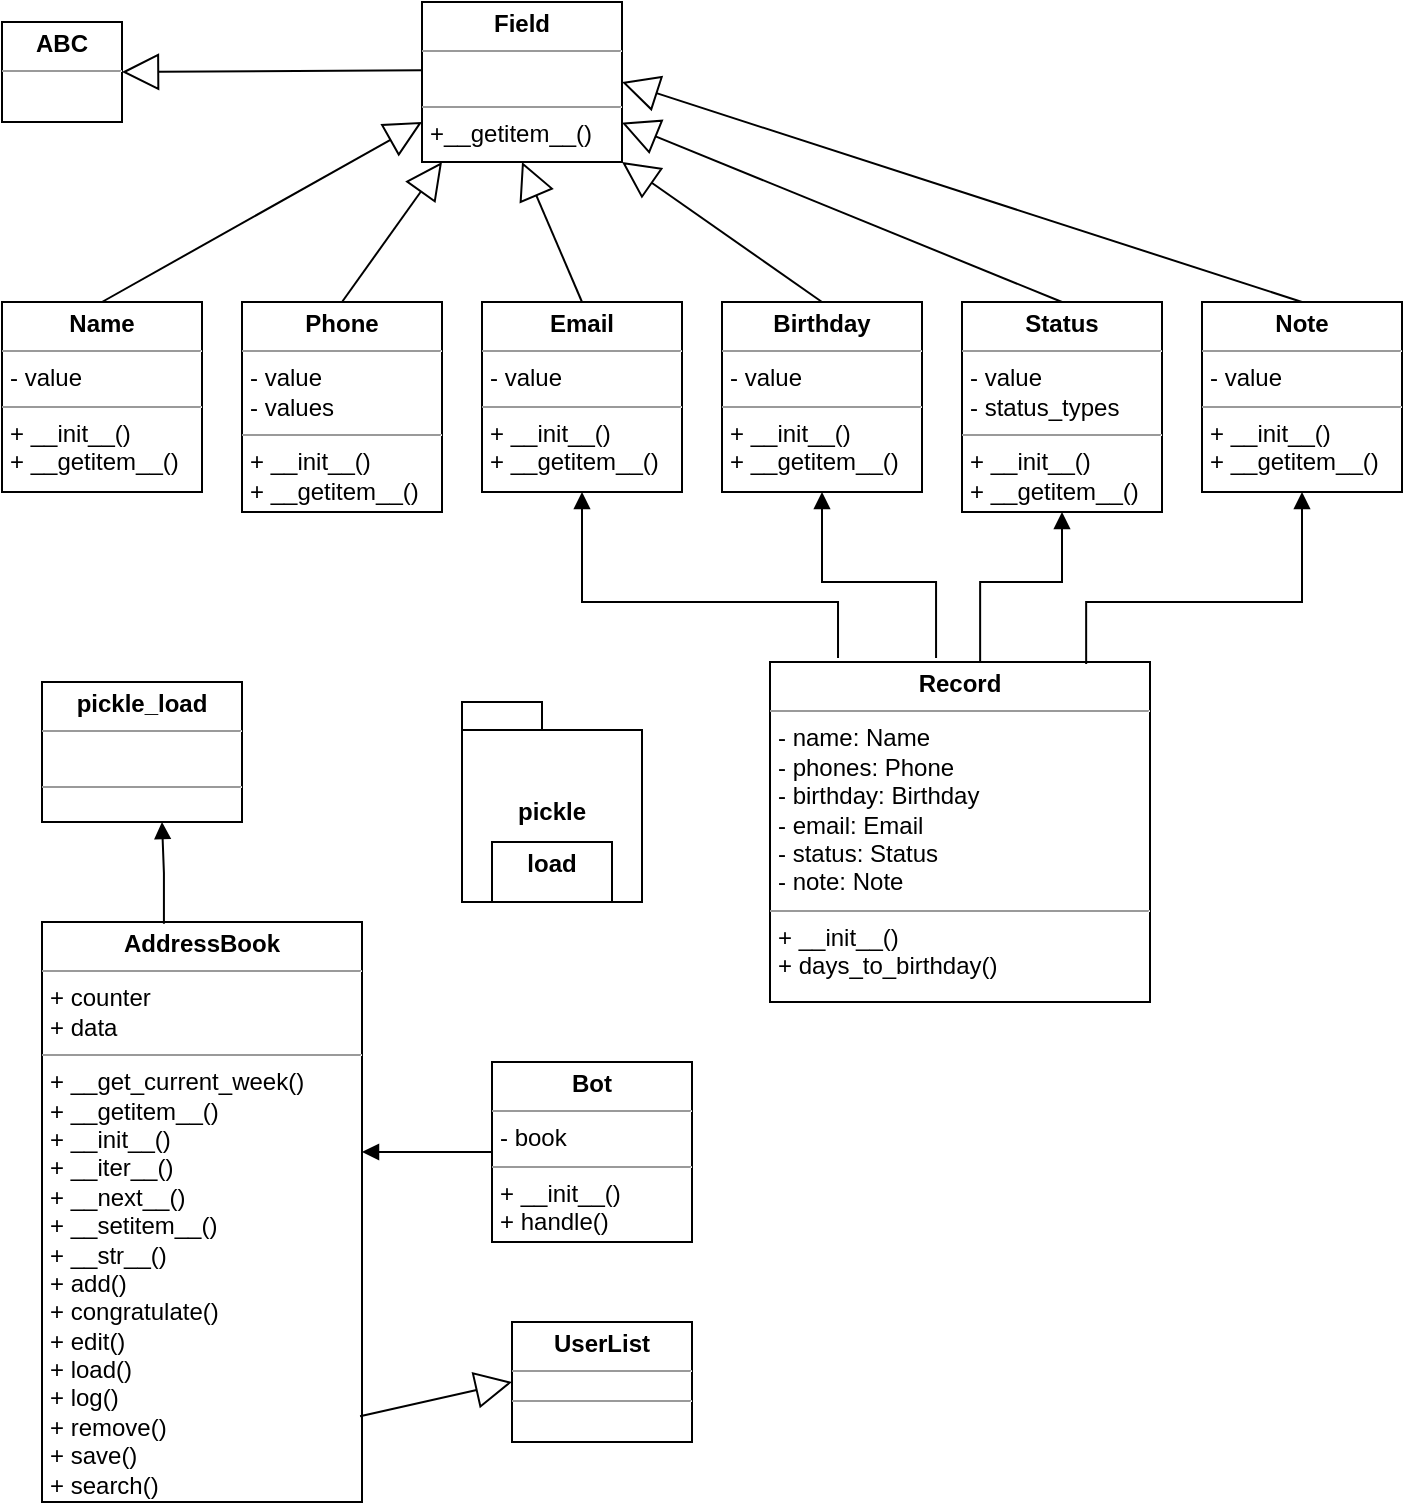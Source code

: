 <mxfile version="21.1.4" type="google">
  <diagram id="C5RBs43oDa-KdzZeNtuy" name="Page-1">
    <mxGraphModel grid="1" page="1" gridSize="10" guides="1" tooltips="1" connect="1" arrows="1" fold="1" pageScale="1" pageWidth="827" pageHeight="1169" math="0" shadow="0">
      <root>
        <mxCell id="WIyWlLk6GJQsqaUBKTNV-0" />
        <mxCell id="WIyWlLk6GJQsqaUBKTNV-1" parent="WIyWlLk6GJQsqaUBKTNV-0" />
        <mxCell id="dQi-2UvcPIRqyDe2g_Wd-18" value="&lt;p style=&quot;margin:0px;margin-top:4px;text-align:center;&quot;&gt;&lt;b&gt;Name&lt;/b&gt;&lt;/p&gt;&lt;hr size=&quot;1&quot;&gt;&lt;p style=&quot;margin:0px;margin-left:4px;&quot;&gt;- value&lt;br&gt;&lt;/p&gt;&lt;hr size=&quot;1&quot;&gt;&lt;p style=&quot;margin:0px;margin-left:4px;&quot;&gt;+ __init__()&lt;br&gt;&lt;/p&gt;&lt;p style=&quot;margin:0px;margin-left:4px;&quot;&gt;+ __getitem__()&lt;br&gt;&lt;/p&gt;" style="verticalAlign=top;align=left;overflow=fill;fontSize=12;fontFamily=Helvetica;html=1;whiteSpace=wrap;" vertex="1" parent="WIyWlLk6GJQsqaUBKTNV-1">
          <mxGeometry x="30" y="160" width="100" height="95" as="geometry" />
        </mxCell>
        <mxCell id="dQi-2UvcPIRqyDe2g_Wd-19" value="&lt;p style=&quot;margin:0px;margin-top:4px;text-align:center;&quot;&gt;&lt;b&gt;&lt;font style=&quot;font-size: 12px;&quot;&gt;Record&lt;/font&gt;&lt;/b&gt;&lt;/p&gt;&lt;hr style=&quot;&quot; size=&quot;1&quot;&gt;&lt;p style=&quot;margin: 0px 0px 0px 4px;&quot;&gt;&lt;font style=&quot;font-size: 12px;&quot;&gt;- name: Name&lt;span style=&quot;background-color: rgb(255, 255, 255);&quot;&gt;&lt;br&gt;&lt;/span&gt;&lt;span style=&quot;background-color: rgb(255, 255, 255);&quot;&gt;- phones: Phone&lt;/span&gt;&lt;/font&gt;&lt;/p&gt;&lt;p style=&quot;margin: 0px 0px 0px 4px;&quot;&gt;&lt;font style=&quot;font-size: 12px;&quot;&gt;&lt;font style=&quot;font-size: 12px;&quot;&gt;&lt;span style=&quot;background-color: rgb(255, 255, 255);&quot;&gt;- birthday: Birthday&lt;/span&gt;&lt;span style=&quot;background-color: rgb(255, 255, 255);&quot;&gt;&lt;br&gt;&lt;/span&gt;&lt;span style=&quot;background-color: rgb(255, 255, 255);&quot;&gt;- email: Email&lt;/span&gt;&lt;span style=&quot;background-color: rgb(255, 255, 255);&quot;&gt;&lt;br&gt;&lt;/span&gt;&lt;span style=&quot;background-color: rgb(255, 255, 255);&quot;&gt;- status: Status&lt;/span&gt;&lt;span style=&quot;background-color: rgb(255, 255, 255);&quot;&gt;&lt;br&gt;&lt;/span&gt;&lt;span style=&quot;background-color: rgb(255, 255, 255);&quot;&gt;- note: Note &lt;/span&gt;&lt;/font&gt;&lt;br&gt;&lt;/font&gt;&lt;/p&gt;&lt;hr style=&quot;&quot; size=&quot;1&quot;&gt;&lt;p style=&quot;margin: 0px 0px 0px 4px;&quot;&gt;&lt;font style=&quot;font-size: 12px;&quot;&gt;+ __init__()&lt;/font&gt;&lt;/p&gt;&lt;p style=&quot;margin: 0px 0px 0px 4px;&quot;&gt;&lt;font style=&quot;font-size: 12px;&quot;&gt;&lt;span style=&quot;background-color: rgb(255, 255, 255);&quot;&gt;+ days_to_birthday()&lt;/span&gt;&lt;/font&gt;&lt;br&gt;&lt;/p&gt;" style="verticalAlign=top;align=left;overflow=fill;fontSize=12;fontFamily=Helvetica;html=1;whiteSpace=wrap;" vertex="1" parent="WIyWlLk6GJQsqaUBKTNV-1">
          <mxGeometry x="414" y="340" width="190" height="170" as="geometry" />
        </mxCell>
        <mxCell id="8eXo9KPpjY62QJmjkp0R-2" value="&lt;p style=&quot;margin:0px;margin-top:4px;text-align:center;&quot;&gt;&lt;b&gt;Phone&lt;/b&gt;&lt;/p&gt;&lt;hr size=&quot;1&quot;&gt;&lt;p style=&quot;margin:0px;margin-left:4px;&quot;&gt;- value&lt;br&gt;&lt;/p&gt;&lt;p style=&quot;margin:0px;margin-left:4px;&quot;&gt;- values&lt;/p&gt;&lt;hr size=&quot;1&quot;&gt;&lt;p style=&quot;margin:0px;margin-left:4px;&quot;&gt;+ __init__()&lt;br&gt;&lt;/p&gt;&lt;p style=&quot;margin:0px;margin-left:4px;&quot;&gt;+ __getitem__()&lt;br&gt;&lt;/p&gt;" style="verticalAlign=top;align=left;overflow=fill;fontSize=12;fontFamily=Helvetica;html=1;whiteSpace=wrap;" vertex="1" parent="WIyWlLk6GJQsqaUBKTNV-1">
          <mxGeometry x="150" y="160" width="100" height="105" as="geometry" />
        </mxCell>
        <mxCell id="8eXo9KPpjY62QJmjkp0R-3" value="&lt;p style=&quot;margin:0px;margin-top:4px;text-align:center;&quot;&gt;&lt;b&gt;Email&lt;/b&gt;&lt;/p&gt;&lt;hr size=&quot;1&quot;&gt;&lt;p style=&quot;margin:0px;margin-left:4px;&quot;&gt;- value&lt;br&gt;&lt;/p&gt;&lt;hr size=&quot;1&quot;&gt;&lt;p style=&quot;margin:0px;margin-left:4px;&quot;&gt;+ __init__()&lt;br&gt;&lt;/p&gt;&lt;p style=&quot;margin:0px;margin-left:4px;&quot;&gt;+ __getitem__()&lt;br&gt;&lt;/p&gt;" style="verticalAlign=top;align=left;overflow=fill;fontSize=12;fontFamily=Helvetica;html=1;whiteSpace=wrap;" vertex="1" parent="WIyWlLk6GJQsqaUBKTNV-1">
          <mxGeometry x="270" y="160" width="100" height="95" as="geometry" />
        </mxCell>
        <mxCell id="8eXo9KPpjY62QJmjkp0R-4" value="&lt;p style=&quot;margin:0px;margin-top:4px;text-align:center;&quot;&gt;&lt;b&gt;Birthday&lt;/b&gt;&lt;/p&gt;&lt;hr size=&quot;1&quot;&gt;&lt;p style=&quot;margin:0px;margin-left:4px;&quot;&gt;- value&lt;br&gt;&lt;/p&gt;&lt;hr size=&quot;1&quot;&gt;&lt;p style=&quot;margin:0px;margin-left:4px;&quot;&gt;+ __init__()&lt;br&gt;&lt;/p&gt;&lt;p style=&quot;margin:0px;margin-left:4px;&quot;&gt;+ __getitem__()&lt;br&gt;&lt;/p&gt;" style="verticalAlign=top;align=left;overflow=fill;fontSize=12;fontFamily=Helvetica;html=1;whiteSpace=wrap;" vertex="1" parent="WIyWlLk6GJQsqaUBKTNV-1">
          <mxGeometry x="390" y="160" width="100" height="95" as="geometry" />
        </mxCell>
        <mxCell id="8eXo9KPpjY62QJmjkp0R-5" value="&lt;p style=&quot;margin:0px;margin-top:4px;text-align:center;&quot;&gt;&lt;b&gt;Status&lt;/b&gt;&lt;/p&gt;&lt;hr size=&quot;1&quot;&gt;&lt;p style=&quot;margin:0px;margin-left:4px;&quot;&gt;- value&lt;br&gt;&lt;/p&gt;&lt;p style=&quot;margin:0px;margin-left:4px;&quot;&gt;- status_types&lt;/p&gt;&lt;hr size=&quot;1&quot;&gt;&lt;p style=&quot;margin:0px;margin-left:4px;&quot;&gt;+ __init__()&lt;br&gt;&lt;/p&gt;&lt;p style=&quot;margin:0px;margin-left:4px;&quot;&gt;+ __getitem__()&lt;br&gt;&lt;/p&gt;" style="verticalAlign=top;align=left;overflow=fill;fontSize=12;fontFamily=Helvetica;html=1;whiteSpace=wrap;" vertex="1" parent="WIyWlLk6GJQsqaUBKTNV-1">
          <mxGeometry x="510" y="160" width="100" height="105" as="geometry" />
        </mxCell>
        <mxCell id="8eXo9KPpjY62QJmjkp0R-6" value="&lt;p style=&quot;margin:0px;margin-top:4px;text-align:center;&quot;&gt;&lt;b&gt;Note&lt;/b&gt;&lt;/p&gt;&lt;hr size=&quot;1&quot;&gt;&lt;p style=&quot;margin:0px;margin-left:4px;&quot;&gt;- value&lt;br&gt;&lt;/p&gt;&lt;hr size=&quot;1&quot;&gt;&lt;p style=&quot;margin:0px;margin-left:4px;&quot;&gt;+ __init__()&lt;br&gt;&lt;/p&gt;&lt;p style=&quot;margin:0px;margin-left:4px;&quot;&gt;+ __getitem__()&lt;br&gt;&lt;/p&gt;" style="verticalAlign=top;align=left;overflow=fill;fontSize=12;fontFamily=Helvetica;html=1;whiteSpace=wrap;" vertex="1" parent="WIyWlLk6GJQsqaUBKTNV-1">
          <mxGeometry x="630" y="160" width="100" height="95" as="geometry" />
        </mxCell>
        <mxCell id="8eXo9KPpjY62QJmjkp0R-8" value="" style="html=1;verticalAlign=bottom;endArrow=block;edgeStyle=elbowEdgeStyle;elbow=vertical;curved=0;rounded=0;entryX=0.5;entryY=1;entryDx=0;entryDy=0;exitX=0.437;exitY=-0.012;exitDx=0;exitDy=0;exitPerimeter=0;" edge="1" parent="WIyWlLk6GJQsqaUBKTNV-1" source="dQi-2UvcPIRqyDe2g_Wd-19" target="8eXo9KPpjY62QJmjkp0R-4">
          <mxGeometry x="0.143" y="-10" width="80" relative="1" as="geometry">
            <mxPoint x="460" y="340" as="sourcePoint" />
            <mxPoint x="345" y="265" as="targetPoint" />
            <Array as="points">
              <mxPoint x="430" y="300" />
            </Array>
            <mxPoint x="10" y="10" as="offset" />
          </mxGeometry>
        </mxCell>
        <mxCell id="8eXo9KPpjY62QJmjkp0R-10" value="" style="endArrow=block;endSize=16;endFill=0;html=1;rounded=0;exitX=0.5;exitY=0;exitDx=0;exitDy=0;entryX=0;entryY=0.75;entryDx=0;entryDy=0;" edge="1" parent="WIyWlLk6GJQsqaUBKTNV-1" source="dQi-2UvcPIRqyDe2g_Wd-18" target="8eXo9KPpjY62QJmjkp0R-14">
          <mxGeometry width="160" relative="1" as="geometry">
            <mxPoint x="330" y="190" as="sourcePoint" />
            <mxPoint x="180" y="110" as="targetPoint" />
          </mxGeometry>
        </mxCell>
        <mxCell id="8eXo9KPpjY62QJmjkp0R-11" value="" style="html=1;verticalAlign=bottom;endArrow=block;edgeStyle=elbowEdgeStyle;elbow=vertical;curved=0;rounded=0;exitX=0.179;exitY=-0.012;exitDx=0;exitDy=0;exitPerimeter=0;entryX=0.5;entryY=1;entryDx=0;entryDy=0;" edge="1" parent="WIyWlLk6GJQsqaUBKTNV-1" source="dQi-2UvcPIRqyDe2g_Wd-19" target="8eXo9KPpjY62QJmjkp0R-3">
          <mxGeometry width="80" relative="1" as="geometry">
            <mxPoint x="470" y="360" as="sourcePoint" />
            <mxPoint x="355" y="275" as="targetPoint" />
            <Array as="points">
              <mxPoint x="427" y="310" />
            </Array>
          </mxGeometry>
        </mxCell>
        <mxCell id="8eXo9KPpjY62QJmjkp0R-12" value="" style="html=1;verticalAlign=bottom;endArrow=block;edgeStyle=elbowEdgeStyle;elbow=vertical;curved=0;rounded=0;entryX=0.5;entryY=1;entryDx=0;entryDy=0;exitX=0.832;exitY=0.006;exitDx=0;exitDy=0;exitPerimeter=0;" edge="1" parent="WIyWlLk6GJQsqaUBKTNV-1" source="dQi-2UvcPIRqyDe2g_Wd-19" target="8eXo9KPpjY62QJmjkp0R-6">
          <mxGeometry x="0.143" y="-10" width="80" relative="1" as="geometry">
            <mxPoint x="507" y="348" as="sourcePoint" />
            <mxPoint x="450" y="265" as="targetPoint" />
            <Array as="points">
              <mxPoint x="440" y="310" />
            </Array>
            <mxPoint x="10" y="10" as="offset" />
          </mxGeometry>
        </mxCell>
        <mxCell id="8eXo9KPpjY62QJmjkp0R-13" value="" style="html=1;verticalAlign=bottom;endArrow=block;edgeStyle=elbowEdgeStyle;elbow=vertical;curved=0;rounded=0;exitX=0.553;exitY=0;exitDx=0;exitDy=0;exitPerimeter=0;entryX=0.5;entryY=1;entryDx=0;entryDy=0;" edge="1" parent="WIyWlLk6GJQsqaUBKTNV-1" source="dQi-2UvcPIRqyDe2g_Wd-19" target="8eXo9KPpjY62QJmjkp0R-5">
          <mxGeometry x="0.143" y="-10" width="80" relative="1" as="geometry">
            <mxPoint x="582" y="351" as="sourcePoint" />
            <mxPoint x="560" y="270" as="targetPoint" />
            <Array as="points">
              <mxPoint x="540" y="300" />
            </Array>
            <mxPoint x="10" y="10" as="offset" />
          </mxGeometry>
        </mxCell>
        <mxCell id="8eXo9KPpjY62QJmjkp0R-14" value="&lt;p style=&quot;margin:0px;margin-top:4px;text-align:center;&quot;&gt;&lt;b&gt;Field&lt;/b&gt;&lt;/p&gt;&lt;hr size=&quot;1&quot;&gt;&lt;p style=&quot;margin:0px;margin-left:4px;&quot;&gt;&lt;br&gt;&lt;/p&gt;&lt;hr size=&quot;1&quot;&gt;&lt;p style=&quot;margin:0px;margin-left:4px;&quot;&gt;+__g&lt;span style=&quot;background-color: initial;&quot;&gt;etitem__()&lt;/span&gt;&lt;/p&gt;" style="verticalAlign=top;align=left;overflow=fill;fontSize=12;fontFamily=Helvetica;html=1;whiteSpace=wrap;" vertex="1" parent="WIyWlLk6GJQsqaUBKTNV-1">
          <mxGeometry x="240" y="10" width="100" height="80" as="geometry" />
        </mxCell>
        <mxCell id="8eXo9KPpjY62QJmjkp0R-17" value="" style="endArrow=block;endSize=16;endFill=0;html=1;rounded=0;exitX=0.5;exitY=0;exitDx=0;exitDy=0;" edge="1" parent="WIyWlLk6GJQsqaUBKTNV-1" source="8eXo9KPpjY62QJmjkp0R-2">
          <mxGeometry width="160" relative="1" as="geometry">
            <mxPoint x="90" y="170" as="sourcePoint" />
            <mxPoint x="250" y="90" as="targetPoint" />
          </mxGeometry>
        </mxCell>
        <mxCell id="8eXo9KPpjY62QJmjkp0R-18" value="" style="endArrow=block;endSize=16;endFill=0;html=1;rounded=0;exitX=0.5;exitY=0;exitDx=0;exitDy=0;entryX=1;entryY=0.5;entryDx=0;entryDy=0;" edge="1" parent="WIyWlLk6GJQsqaUBKTNV-1" source="8eXo9KPpjY62QJmjkp0R-6" target="8eXo9KPpjY62QJmjkp0R-14">
          <mxGeometry width="160" relative="1" as="geometry">
            <mxPoint x="210" y="170" as="sourcePoint" />
            <mxPoint x="260" y="100" as="targetPoint" />
          </mxGeometry>
        </mxCell>
        <mxCell id="8eXo9KPpjY62QJmjkp0R-19" value="" style="endArrow=block;endSize=16;endFill=0;html=1;rounded=0;exitX=0.5;exitY=0;exitDx=0;exitDy=0;" edge="1" parent="WIyWlLk6GJQsqaUBKTNV-1" source="8eXo9KPpjY62QJmjkp0R-5" target="8eXo9KPpjY62QJmjkp0R-14">
          <mxGeometry width="160" relative="1" as="geometry">
            <mxPoint x="690" y="170" as="sourcePoint" />
            <mxPoint x="350" y="80" as="targetPoint" />
          </mxGeometry>
        </mxCell>
        <mxCell id="8eXo9KPpjY62QJmjkp0R-20" value="" style="endArrow=block;endSize=16;endFill=0;html=1;rounded=0;exitX=0.5;exitY=0;exitDx=0;exitDy=0;" edge="1" parent="WIyWlLk6GJQsqaUBKTNV-1" source="8eXo9KPpjY62QJmjkp0R-4">
          <mxGeometry width="160" relative="1" as="geometry">
            <mxPoint x="570" y="170" as="sourcePoint" />
            <mxPoint x="340" y="90" as="targetPoint" />
          </mxGeometry>
        </mxCell>
        <mxCell id="8eXo9KPpjY62QJmjkp0R-21" value="" style="endArrow=block;endSize=16;endFill=0;html=1;rounded=0;entryX=0.5;entryY=1;entryDx=0;entryDy=0;exitX=0.5;exitY=0;exitDx=0;exitDy=0;" edge="1" parent="WIyWlLk6GJQsqaUBKTNV-1" source="8eXo9KPpjY62QJmjkp0R-3" target="8eXo9KPpjY62QJmjkp0R-14">
          <mxGeometry width="160" relative="1" as="geometry">
            <mxPoint x="450" y="170" as="sourcePoint" />
            <mxPoint x="325" y="100" as="targetPoint" />
          </mxGeometry>
        </mxCell>
        <mxCell id="8eXo9KPpjY62QJmjkp0R-24" value="&lt;p style=&quot;margin:0px;margin-top:4px;text-align:center;&quot;&gt;&lt;b&gt;ABC&lt;/b&gt;&lt;/p&gt;&lt;hr size=&quot;1&quot;&gt;&lt;p style=&quot;margin:0px;margin-left:4px;&quot;&gt;&lt;br&gt;&lt;/p&gt;&lt;hr size=&quot;1&quot;&gt;&lt;p style=&quot;margin:0px;margin-left:4px;&quot;&gt;&lt;br&gt;&lt;/p&gt;" style="verticalAlign=top;align=left;overflow=fill;fontSize=12;fontFamily=Helvetica;html=1;whiteSpace=wrap;" vertex="1" parent="WIyWlLk6GJQsqaUBKTNV-1">
          <mxGeometry x="30" y="20" width="60" height="50" as="geometry" />
        </mxCell>
        <mxCell id="8eXo9KPpjY62QJmjkp0R-25" value="" style="endArrow=block;endSize=16;endFill=0;html=1;rounded=0;entryX=1;entryY=0.5;entryDx=0;entryDy=0;exitX=0.003;exitY=0.426;exitDx=0;exitDy=0;exitPerimeter=0;" edge="1" parent="WIyWlLk6GJQsqaUBKTNV-1" source="8eXo9KPpjY62QJmjkp0R-14" target="8eXo9KPpjY62QJmjkp0R-24">
          <mxGeometry width="160" relative="1" as="geometry">
            <mxPoint x="130" y="100" as="sourcePoint" />
            <mxPoint x="250" y="80" as="targetPoint" />
          </mxGeometry>
        </mxCell>
        <mxCell id="8eXo9KPpjY62QJmjkp0R-28" value="pickle" style="shape=folder;fontStyle=1;spacingTop=10;tabWidth=40;tabHeight=14;tabPosition=left;html=1;whiteSpace=wrap;" vertex="1" parent="WIyWlLk6GJQsqaUBKTNV-1">
          <mxGeometry x="260" y="360" width="90" height="100" as="geometry" />
        </mxCell>
        <mxCell id="8eXo9KPpjY62QJmjkp0R-29" value="&lt;p style=&quot;margin:0px;margin-top:4px;text-align:center;&quot;&gt;&lt;b&gt;load&lt;/b&gt;&lt;/p&gt;&lt;p style=&quot;margin:0px;margin-top:4px;text-align:center;&quot;&gt;&lt;b&gt;&lt;br&gt;&lt;/b&gt;&lt;/p&gt;" style="verticalAlign=top;align=left;overflow=fill;fontSize=12;fontFamily=Helvetica;html=1;whiteSpace=wrap;" vertex="1" parent="WIyWlLk6GJQsqaUBKTNV-1">
          <mxGeometry x="275" y="430" width="60" height="30" as="geometry" />
        </mxCell>
        <mxCell id="8eXo9KPpjY62QJmjkp0R-32" value="&lt;p style=&quot;margin:0px;margin-top:4px;text-align:center;&quot;&gt;&lt;b&gt;pickle_load&lt;/b&gt;&lt;/p&gt;&lt;hr size=&quot;1&quot;&gt;&lt;p style=&quot;margin:0px;margin-left:4px;&quot;&gt;&lt;br&gt;&lt;/p&gt;&lt;hr size=&quot;1&quot;&gt;&lt;p style=&quot;margin:0px;margin-left:4px;&quot;&gt;&lt;br&gt;&lt;/p&gt;" style="verticalAlign=top;align=left;overflow=fill;fontSize=12;fontFamily=Helvetica;html=1;whiteSpace=wrap;" vertex="1" parent="WIyWlLk6GJQsqaUBKTNV-1">
          <mxGeometry x="50" y="350" width="100" height="70" as="geometry" />
        </mxCell>
        <mxCell id="8eXo9KPpjY62QJmjkp0R-33" value="&lt;p style=&quot;margin:0px;margin-top:4px;text-align:center;&quot;&gt;&lt;b&gt;AddressBook&lt;/b&gt;&lt;/p&gt;&lt;hr size=&quot;1&quot;&gt;&lt;p style=&quot;margin:0px;margin-left:4px;&quot;&gt;+ counter&lt;/p&gt;&lt;p style=&quot;margin:0px;margin-left:4px;&quot;&gt;+ data&lt;/p&gt;&lt;hr size=&quot;1&quot;&gt;&lt;p style=&quot;margin:0px;margin-left:4px;&quot;&gt;+ __get_current_week()&lt;/p&gt;&lt;p style=&quot;margin:0px;margin-left:4px;&quot;&gt;+ __getitem__()&lt;/p&gt;&lt;p style=&quot;margin:0px;margin-left:4px;&quot;&gt;+ __init__()&lt;/p&gt;&lt;p style=&quot;margin:0px;margin-left:4px;&quot;&gt;+ __iter__()&lt;/p&gt;&lt;p style=&quot;margin:0px;margin-left:4px;&quot;&gt;+ __next__()&lt;/p&gt;&lt;p style=&quot;margin:0px;margin-left:4px;&quot;&gt;+ __setitem__()&lt;/p&gt;&lt;p style=&quot;margin:0px;margin-left:4px;&quot;&gt;+ __str__()&lt;/p&gt;&lt;p style=&quot;margin:0px;margin-left:4px;&quot;&gt;+ add()&lt;/p&gt;&lt;p style=&quot;margin:0px;margin-left:4px;&quot;&gt;+ congratulate()&lt;/p&gt;&lt;p style=&quot;margin:0px;margin-left:4px;&quot;&gt;+ edit()&lt;/p&gt;&lt;p style=&quot;margin:0px;margin-left:4px;&quot;&gt;+ load()&lt;/p&gt;&lt;p style=&quot;margin:0px;margin-left:4px;&quot;&gt;+ log()&lt;/p&gt;&lt;p style=&quot;margin:0px;margin-left:4px;&quot;&gt;+ remove()&lt;/p&gt;&lt;p style=&quot;margin:0px;margin-left:4px;&quot;&gt;+ save()&lt;/p&gt;&lt;p style=&quot;margin:0px;margin-left:4px;&quot;&gt;+ search()&lt;/p&gt;&lt;p style=&quot;margin:0px;margin-left:4px;&quot;&gt;&lt;br&gt;&lt;/p&gt;&lt;p style=&quot;margin:0px;margin-left:4px;&quot;&gt;&lt;br&gt;&lt;/p&gt;&lt;p style=&quot;margin:0px;margin-left:4px;&quot;&gt;&lt;br&gt;&lt;/p&gt;" style="verticalAlign=top;align=left;overflow=fill;fontSize=12;fontFamily=Helvetica;html=1;whiteSpace=wrap;" vertex="1" parent="WIyWlLk6GJQsqaUBKTNV-1">
          <mxGeometry x="50" y="470" width="160" height="290" as="geometry" />
        </mxCell>
        <mxCell id="8eXo9KPpjY62QJmjkp0R-34" value="&lt;p style=&quot;margin:0px;margin-top:4px;text-align:center;&quot;&gt;&lt;b&gt;UserList&lt;/b&gt;&lt;/p&gt;&lt;hr size=&quot;1&quot;&gt;&lt;div style=&quot;height:2px;&quot;&gt;&lt;/div&gt;&lt;hr size=&quot;1&quot;&gt;&lt;div style=&quot;height:2px;&quot;&gt;&lt;/div&gt;" style="verticalAlign=top;align=left;overflow=fill;fontSize=12;fontFamily=Helvetica;html=1;whiteSpace=wrap;" vertex="1" parent="WIyWlLk6GJQsqaUBKTNV-1">
          <mxGeometry x="285" y="670" width="90" height="60" as="geometry" />
        </mxCell>
        <mxCell id="8eXo9KPpjY62QJmjkp0R-35" value="&lt;p style=&quot;margin:0px;margin-top:4px;text-align:center;&quot;&gt;&lt;b&gt;Bot&lt;/b&gt;&lt;/p&gt;&lt;hr size=&quot;1&quot;&gt;&lt;p style=&quot;margin:0px;margin-left:4px;&quot;&gt;- book&lt;br&gt;&lt;/p&gt;&lt;hr size=&quot;1&quot;&gt;&lt;p style=&quot;margin:0px;margin-left:4px;&quot;&gt;+ __init__()&lt;br&gt;&lt;/p&gt;&lt;p style=&quot;margin:0px;margin-left:4px;&quot;&gt;+ handle()&lt;br&gt;&lt;/p&gt;" style="verticalAlign=top;align=left;overflow=fill;fontSize=12;fontFamily=Helvetica;html=1;whiteSpace=wrap;" vertex="1" parent="WIyWlLk6GJQsqaUBKTNV-1">
          <mxGeometry x="275" y="540" width="100" height="90" as="geometry" />
        </mxCell>
        <mxCell id="8eXo9KPpjY62QJmjkp0R-36" value="" style="html=1;verticalAlign=bottom;endArrow=block;edgeStyle=elbowEdgeStyle;elbow=vertical;curved=0;rounded=0;exitX=0.381;exitY=0.003;exitDx=0;exitDy=0;exitPerimeter=0;" edge="1" parent="WIyWlLk6GJQsqaUBKTNV-1" source="8eXo9KPpjY62QJmjkp0R-33">
          <mxGeometry width="80" relative="1" as="geometry">
            <mxPoint x="458" y="348" as="sourcePoint" />
            <mxPoint x="110" y="420" as="targetPoint" />
            <Array as="points" />
          </mxGeometry>
        </mxCell>
        <mxCell id="8eXo9KPpjY62QJmjkp0R-37" value="" style="html=1;verticalAlign=bottom;endArrow=block;edgeStyle=elbowEdgeStyle;elbow=vertical;curved=0;rounded=0;exitX=0;exitY=0.5;exitDx=0;exitDy=0;" edge="1" parent="WIyWlLk6GJQsqaUBKTNV-1" source="8eXo9KPpjY62QJmjkp0R-35" target="8eXo9KPpjY62QJmjkp0R-33">
          <mxGeometry width="80" relative="1" as="geometry">
            <mxPoint x="340" y="610" as="sourcePoint" />
            <mxPoint x="119" y="430" as="targetPoint" />
            <Array as="points" />
          </mxGeometry>
        </mxCell>
        <mxCell id="8eXo9KPpjY62QJmjkp0R-38" value="" style="endArrow=block;endSize=16;endFill=0;html=1;rounded=0;entryX=0;entryY=0.5;entryDx=0;entryDy=0;exitX=0.994;exitY=0.852;exitDx=0;exitDy=0;exitPerimeter=0;" edge="1" parent="WIyWlLk6GJQsqaUBKTNV-1" source="8eXo9KPpjY62QJmjkp0R-33" target="8eXo9KPpjY62QJmjkp0R-34">
          <mxGeometry width="160" relative="1" as="geometry">
            <mxPoint x="305" y="740" as="sourcePoint" />
            <mxPoint x="275" y="670" as="targetPoint" />
          </mxGeometry>
        </mxCell>
      </root>
    </mxGraphModel>
  </diagram>
</mxfile>
